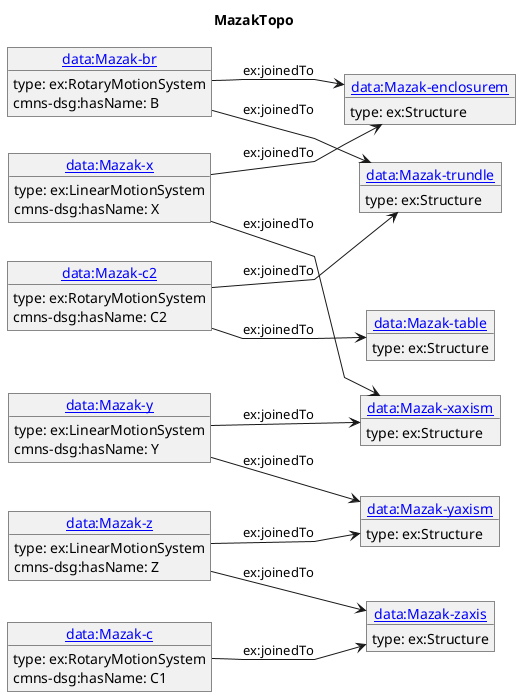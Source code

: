@startuml
skinparam linetype polyline
left to right direction
title MazakTopo
object "[[./Mazak-x.html data:Mazak-x]]" as o1 {
 type: ex:LinearMotionSystem 
}
object "[[./Mazak-enclosurem.html data:Mazak-enclosurem]]" as o2 {
 type: ex:Structure 
}
object "[[./Mazak-xaxism.html data:Mazak-xaxism]]" as o3 {
 type: ex:Structure 
}
object "[[./Mazak-y.html data:Mazak-y]]" as o4 {
 type: ex:LinearMotionSystem 
}
object "[[./Mazak-yaxism.html data:Mazak-yaxism]]" as o5 {
 type: ex:Structure 
}
object "[[./Mazak-z.html data:Mazak-z]]" as o6 {
 type: ex:LinearMotionSystem 
}
object "[[./Mazak-zaxis.html data:Mazak-zaxis]]" as o7 {
 type: ex:Structure 
}
object "[[./Mazak-c.html data:Mazak-c]]" as o8 {
 type: ex:RotaryMotionSystem 
}
object "[[./Mazak-br.html data:Mazak-br]]" as o9 {
 type: ex:RotaryMotionSystem 
}
object "[[./Mazak-trundle.html data:Mazak-trundle]]" as o10 {
 type: ex:Structure 
}
object "[[./Mazak-c2.html data:Mazak-c2]]" as o11 {
 type: ex:RotaryMotionSystem 
}
object "[[./Mazak-table.html data:Mazak-table]]" as o12 {
 type: ex:Structure 
}
o1 --> o2 : ex:joinedTo
o1 : cmns-dsg:hasName: X
o1 --> o3 : ex:joinedTo
o4 --> o3 : ex:joinedTo
o4 : cmns-dsg:hasName: Y
o4 --> o5 : ex:joinedTo
o6 --> o5 : ex:joinedTo
o6 : cmns-dsg:hasName: Z
o6 --> o7 : ex:joinedTo
o8 --> o7 : ex:joinedTo
o8 : cmns-dsg:hasName: C1
o9 --> o2 : ex:joinedTo
o9 : cmns-dsg:hasName: B
o9 --> o10 : ex:joinedTo
o11 --> o10 : ex:joinedTo
o11 : cmns-dsg:hasName: C2
o11 --> o12 : ex:joinedTo
@enduml
